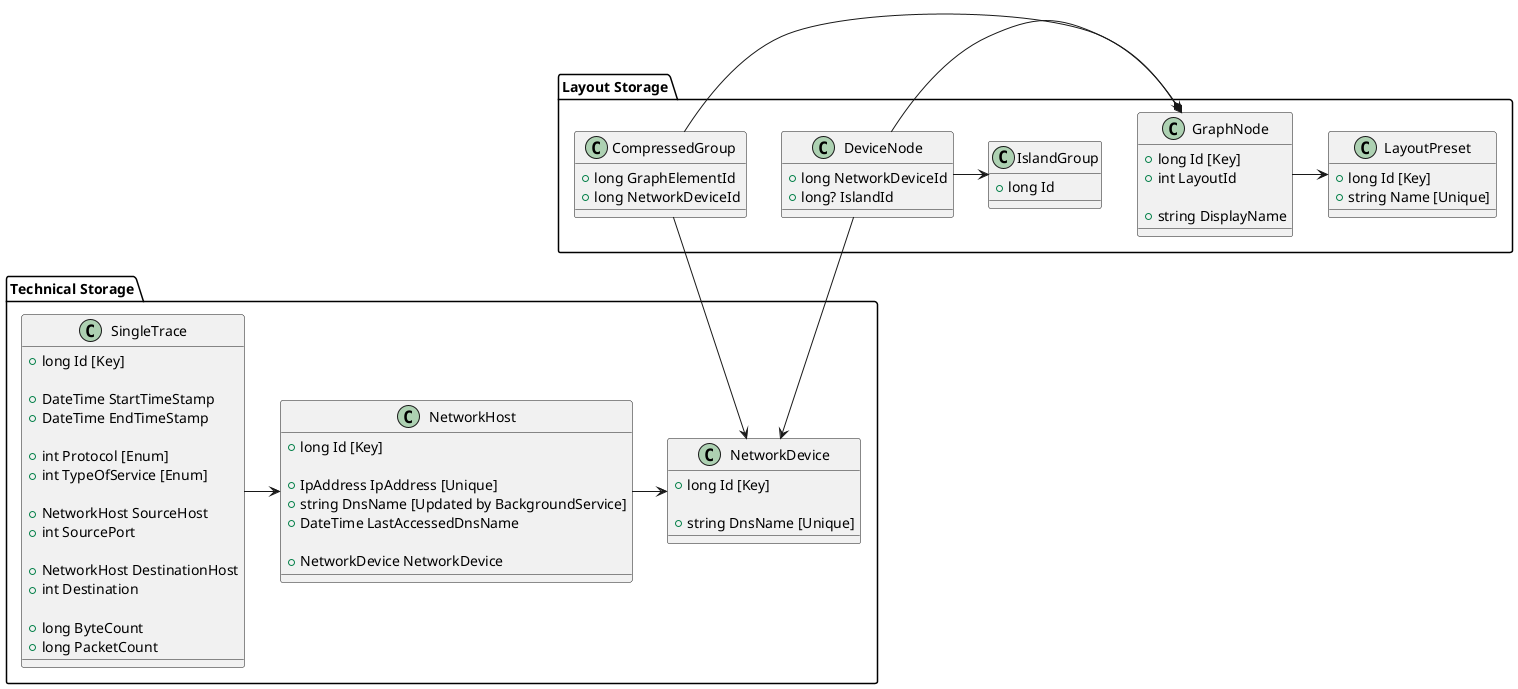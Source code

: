 ﻿@startuml

package "Technical Storage" {
    class SingleTrace {
        + long Id [Key]
    
        + DateTime StartTimeStamp
        + DateTime EndTimeStamp
        
        + int Protocol [Enum]
        + int TypeOfService [Enum]
    
        + NetworkHost SourceHost
        + int SourcePort
        
        + NetworkHost DestinationHost
        + int Destination
        
        + long ByteCount
        + long PacketCount
    }
    SingleTrace-> NetworkHost
    
    class NetworkHost {
        + long Id [Key]
    
        + IpAddress IpAddress [Unique]
        + string DnsName [Updated by BackgroundService]
        + DateTime LastAccessedDnsName
        
        + NetworkDevice NetworkDevice
    }
    NetworkHost -> NetworkDevice
    
    class NetworkDevice {
        + long Id [Key]
        
        + string DnsName [Unique]
    }
}

package "Layout Storage" {
    class LayoutPreset {
        + long Id [Key]
        + string Name [Unique]
    }

    class GraphNode {
        + long Id [Key]
        + int LayoutId
        
        + string DisplayName
    }
    GraphNode -> LayoutPreset
    
    class DeviceNode {
        + long NetworkDeviceId
        + long? IslandId
    }
    DeviceNode -* GraphNode
    DeviceNode --> NetworkDevice
    DeviceNode -> IslandGroup
    
    class CompressedGroup {
        + long GraphElementId
        + long NetworkDeviceId
    }
    CompressedGroup -> GraphNode
    CompressedGroup -> NetworkDevice
    
    class IslandGroup {
        + long Id
    }
}

@enduml
